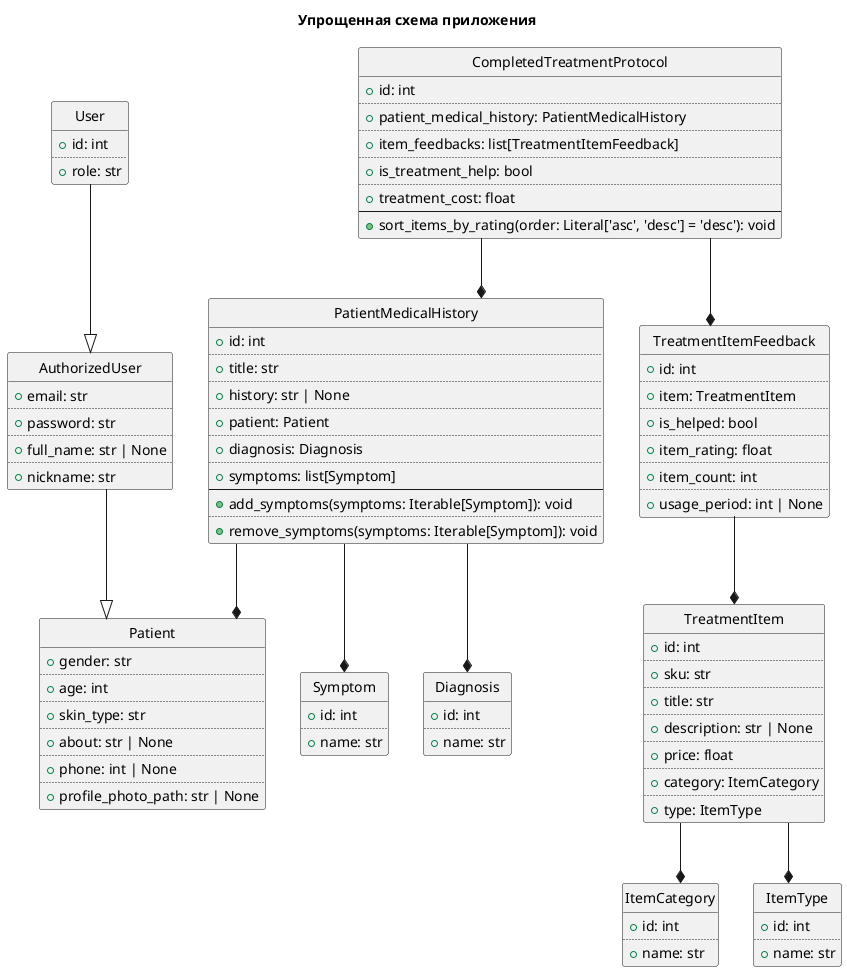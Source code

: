 @startuml

title: Упрощенная схема приложения
hide circle
skinparam linetype ortho

class User {
  +id: int
  ..
  +role: str
}

class AuthorizedUser {
  +email: str
  ..
  +password: str
  ..
  +full_name: str | None
  ..
  +nickname: str
}

class Patient {
  +gender: str
  ..
  +age: int
  ..
  +skin_type: str
  ..
  +about: str | None
  ..
  +phone: int | None
  ..
  +profile_photo_path: str | None
}

class Symptom {
  +id: int
  ..
  +name: str
}

class Diagnosis {
  +id: int
  ..
  +name: str
}

class PatientMedicalHistory {
  +id: int
  ..
  +title: str
  ..
  +history: str | None
  ..
  +patient: Patient
  ..
  +diagnosis: Diagnosis
  ..
  +symptoms: list[Symptom]
  --
  {method} +add_symptoms(symptoms: Iterable[Symptom]): void
  ..
  {method} +remove_symptoms(symptoms: Iterable[Symptom]): void
}

class ItemCategory {
  +id: int
  ..
  +name: str
}

class ItemType {
  +id: int
  ..
  +name: str
}

class TreatmentItem {
  +id: int
  ..
  +sku: str
  ..
  +title: str
  ..
  +description: str | None
  ..
  +price: float
  ..
  +category: ItemCategory
  ..
  +type: ItemType
}

class TreatmentItemFeedback {
  +id: int
  ..
  +item: TreatmentItem
  ..
  +is_helped: bool
  ..
  +item_rating: float
  ..
  +item_count: int
  ..
  +usage_period: int | None
}

class CompletedTreatmentProtocol {
  +id: int
  ..
  +patient_medical_history: PatientMedicalHistory
  ..
  +item_feedbacks: list[TreatmentItemFeedback]
  ..
  +is_treatment_help: bool
  ..
  +treatment_cost: float
  --
  {method} +sort_items_by_rating(order: Literal['asc', 'desc'] = 'desc'): void
}

User --|> AuthorizedUser

AuthorizedUser --|> Patient


PatientMedicalHistory --* Symptom
PatientMedicalHistory --* Diagnosis
PatientMedicalHistory --* Patient

TreatmentItem --* ItemCategory
TreatmentItem --* ItemType

TreatmentItemFeedback --* TreatmentItem

CompletedTreatmentProtocol --* PatientMedicalHistory
CompletedTreatmentProtocol --* TreatmentItemFeedback

@enduml